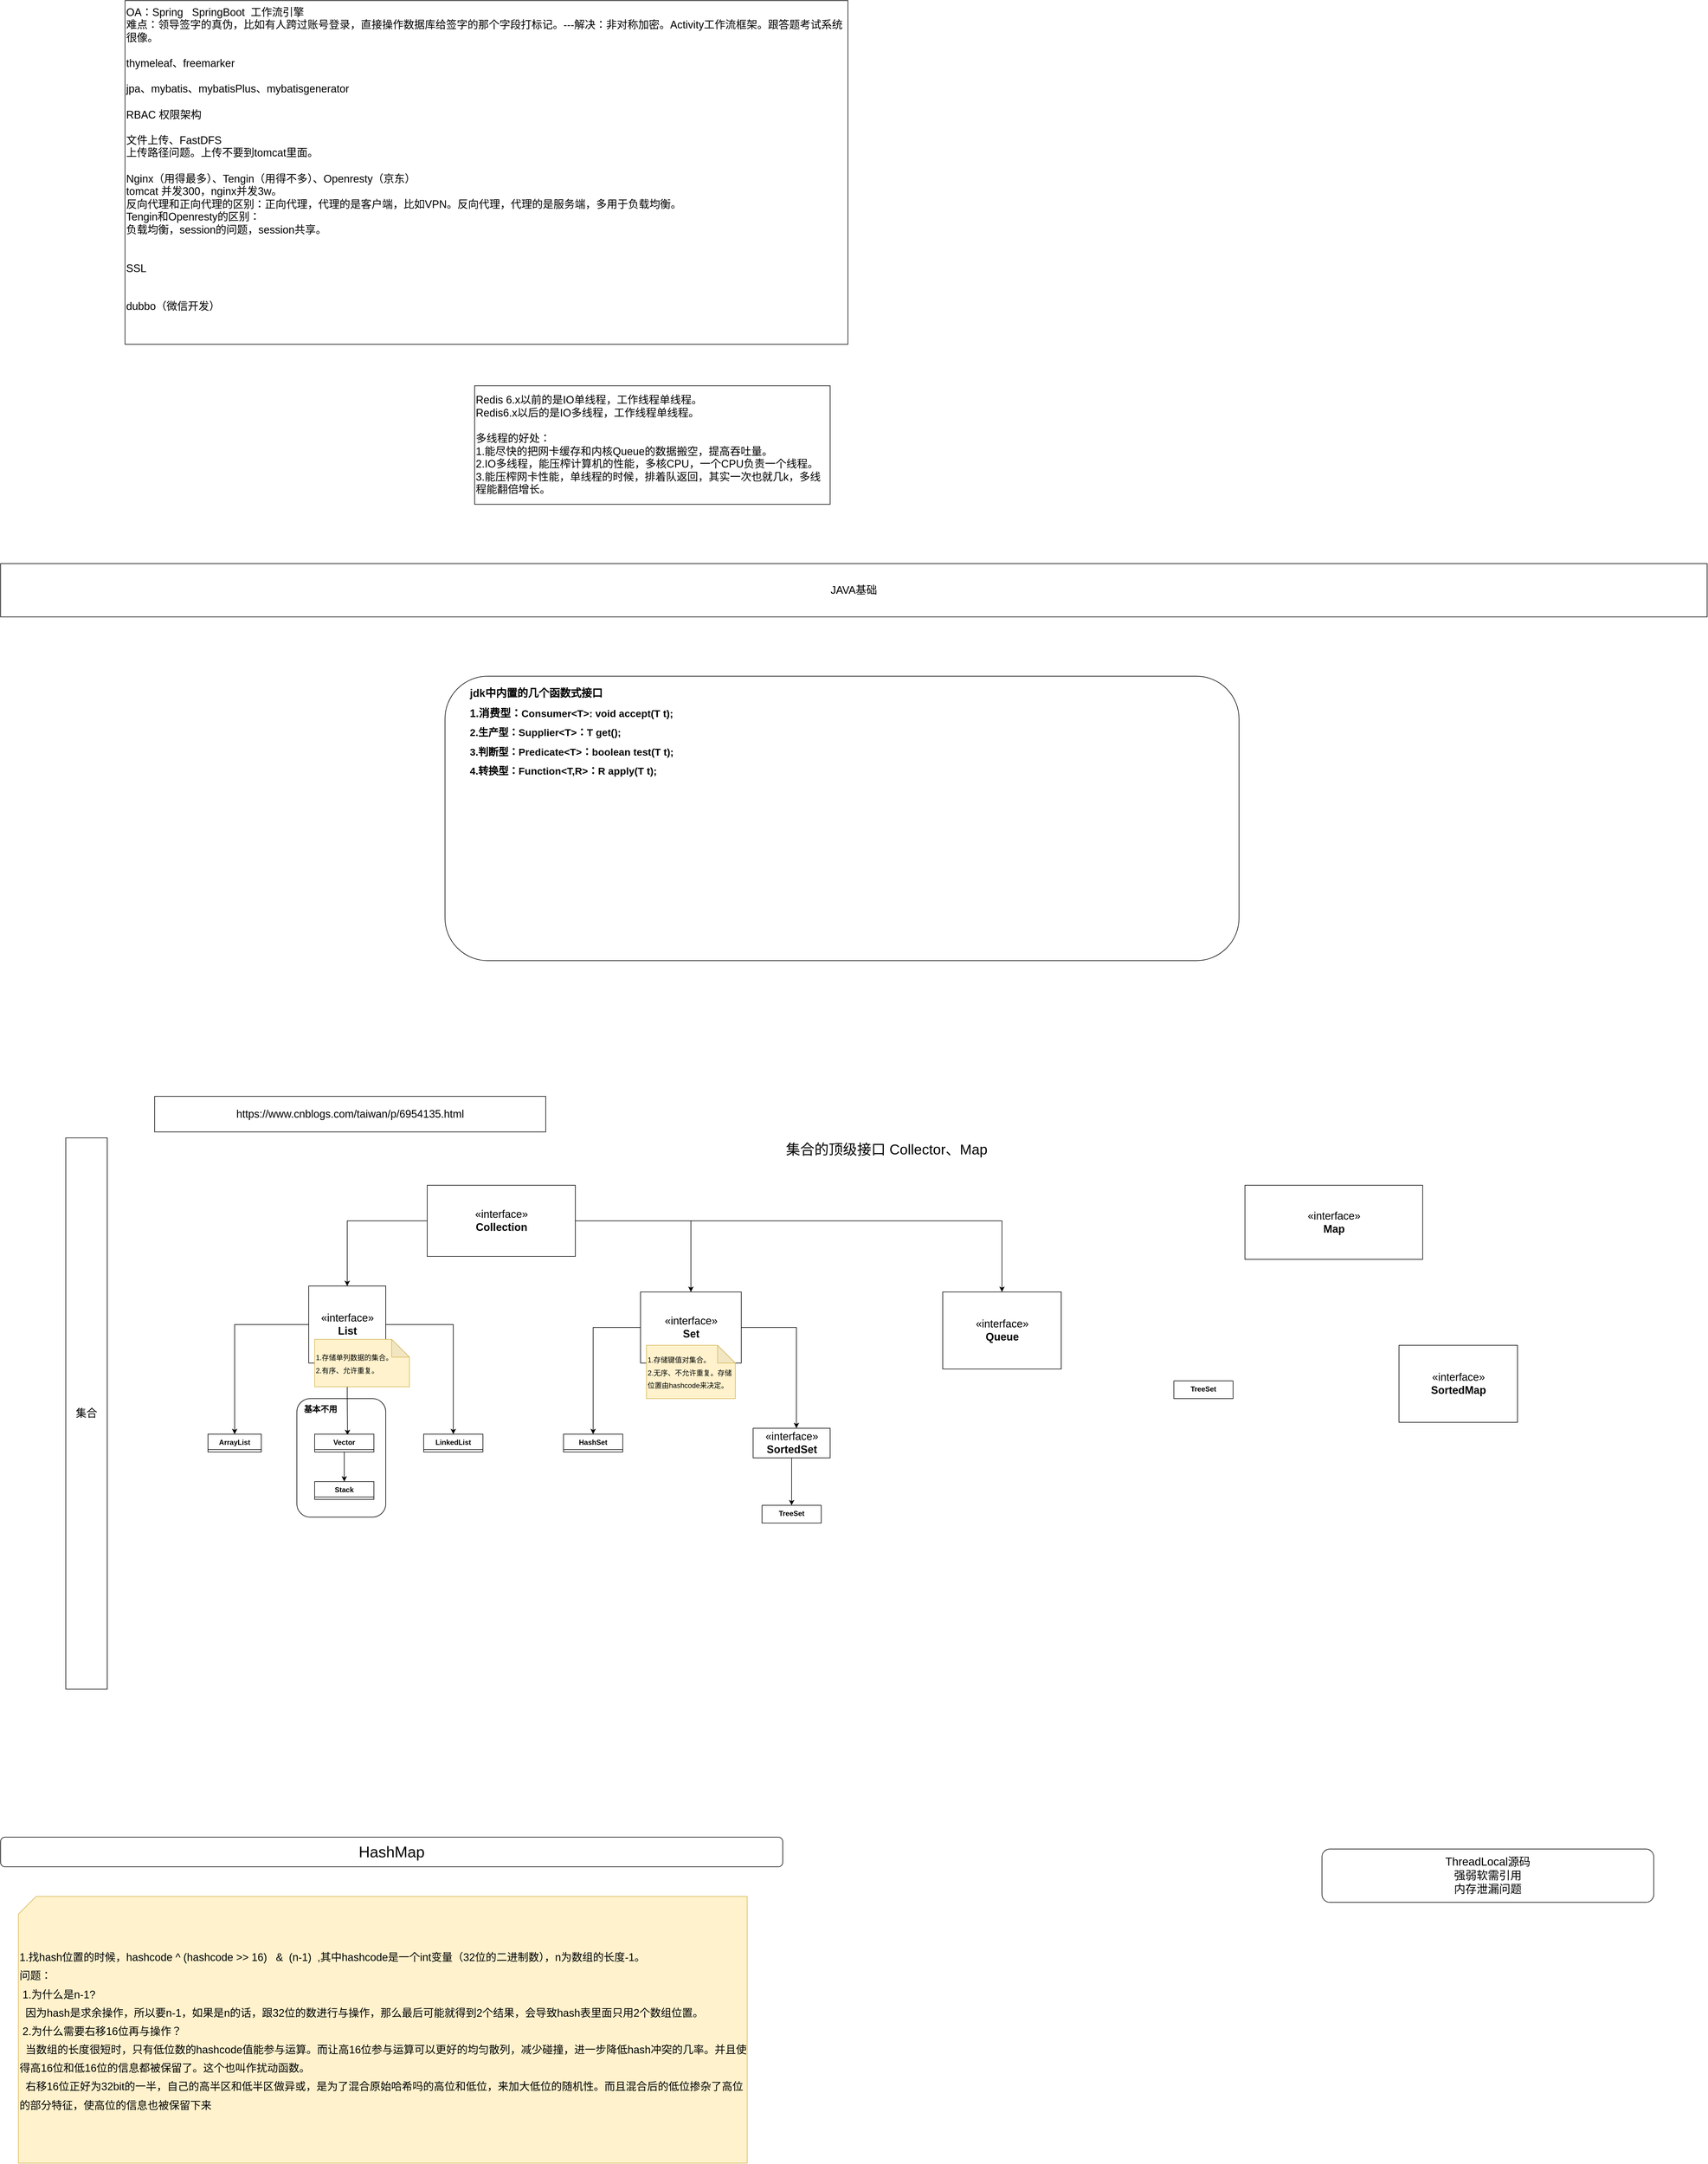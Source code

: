 <mxfile version="21.7.2" type="github">
  <diagram id="n1ftZFPXeWoBccRL3Ds-" name="第 1 页">
    <mxGraphModel dx="2959" dy="2337" grid="1" gridSize="10" guides="1" tooltips="1" connect="1" arrows="1" fold="1" page="1" pageScale="1" pageWidth="827" pageHeight="1169" math="0" shadow="0">
      <root>
        <mxCell id="0" />
        <mxCell id="1" parent="0" />
        <object label="&lt;blockquote style=&quot;margin: 0 0 0 40px; border: none; padding: 0px;&quot;&gt;&lt;p style=&quot;&quot;&gt;&lt;span style=&quot;background-color: initial; font-size: 18px;&quot;&gt;&lt;b&gt;jdk中内置的几个函数式接口&lt;/b&gt;&lt;/span&gt;&lt;/p&gt;&lt;p style=&quot;&quot;&gt;&lt;span style=&quot;background-color: initial; font-size: 18px;&quot;&gt;&lt;b&gt;1.消费型：&lt;/b&gt;&lt;/span&gt;&lt;b&gt;&lt;font style=&quot;font-size: 17px;&quot;&gt;Consumer&amp;lt;T&amp;gt;: void accept(T t);&lt;/font&gt;&lt;/b&gt;&lt;/p&gt;&lt;p style=&quot;&quot;&gt;&lt;b&gt;&lt;font style=&quot;font-size: 17px;&quot;&gt;2.生产型：Supplier&amp;lt;T&amp;gt;：T get();&lt;/font&gt;&lt;/b&gt;&lt;/p&gt;&lt;p style=&quot;&quot;&gt;&lt;b&gt;&lt;font style=&quot;font-size: 17px;&quot;&gt;3.判断型：Predicate&amp;lt;T&amp;gt;：boolean test(T t);&lt;/font&gt;&lt;/b&gt;&lt;/p&gt;&lt;p style=&quot;&quot;&gt;&lt;b&gt;&lt;font style=&quot;font-size: 17px;&quot;&gt;4.转换型：Function&amp;lt;T,R&amp;gt;：R apply(T t);&lt;/font&gt;&lt;/b&gt;&lt;/p&gt;&lt;/blockquote&gt;" id="dE8tGidKXlard7vzW_5X-1">
          <mxCell style="rounded=1;whiteSpace=wrap;html=1;align=left;verticalAlign=top;" parent="1" vertex="1">
            <mxGeometry x="490" y="460" width="1340" height="480" as="geometry" />
          </mxCell>
        </object>
        <mxCell id="vPuZBKZ0nRlixl8lQZM2-37" value="" style="rounded=1;whiteSpace=wrap;html=1;fontSize=24;" parent="1" vertex="1">
          <mxGeometry x="240" y="1679" width="150" height="200" as="geometry" />
        </mxCell>
        <mxCell id="UYtDyfvaQPsocZmwA6KJ-1" value="&lt;font style=&quot;font-size: 18px;&quot;&gt;OA：Spring&amp;nbsp; &amp;nbsp;SpringBoot&amp;nbsp; 工作流引擎&lt;br&gt;难点：领导签字的真伪，比如有人跨过账号登录，直接操作数据库给签字的那个字段打标记。---解决：非对称加密。Activity工作流框架。跟答题考试系统很像。&lt;br&gt;&lt;br&gt;thymeleaf、freemarker&lt;br&gt;&lt;br&gt;jpa、mybatis、mybatisPlus、mybatisgenerator&lt;br&gt;&lt;br&gt;RBAC 权限架构&lt;br&gt;&lt;br&gt;文件上传、FastDFS&lt;br&gt;上传路径问题。上传不要到tomcat里面。&lt;br&gt;&lt;br&gt;Nginx（用得最多）、Tengin（用得不多）、Openresty（京东）&lt;br&gt;tomcat 并发300，nginx并发3w。&lt;br&gt;反向代理和正向代理的区别：正向代理，代理的是客户端，比如VPN。反向代理，代理的是服务端，多用于负载均衡。&lt;br&gt;Tengin和Openresty的区别：&lt;br&gt;负载均衡，session的问题，session共享。&lt;br&gt;&lt;br&gt;&lt;br&gt;SSL&lt;br&gt;&lt;br&gt;&lt;br&gt;dubbo（微信开发）&lt;br&gt;&lt;br&gt;&lt;br&gt;&lt;/font&gt;" style="rounded=0;whiteSpace=wrap;html=1;align=left;" parent="1" vertex="1">
          <mxGeometry x="-50" y="-680" width="1220" height="580" as="geometry" />
        </mxCell>
        <mxCell id="UYtDyfvaQPsocZmwA6KJ-3" value="JAVA基础" style="rounded=0;whiteSpace=wrap;html=1;fontSize=18;" parent="1" vertex="1">
          <mxGeometry x="-260" y="270" width="2880" height="90" as="geometry" />
        </mxCell>
        <mxCell id="UYtDyfvaQPsocZmwA6KJ-4" value="集合" style="rounded=0;whiteSpace=wrap;html=1;fontSize=18;" parent="1" vertex="1">
          <mxGeometry x="-150" y="1239" width="70" height="930" as="geometry" />
        </mxCell>
        <mxCell id="UYtDyfvaQPsocZmwA6KJ-11" style="edgeStyle=orthogonalEdgeStyle;rounded=0;orthogonalLoop=1;jettySize=auto;html=1;fontSize=18;" parent="1" source="UYtDyfvaQPsocZmwA6KJ-6" target="UYtDyfvaQPsocZmwA6KJ-9" edge="1">
          <mxGeometry relative="1" as="geometry" />
        </mxCell>
        <mxCell id="UYtDyfvaQPsocZmwA6KJ-13" style="edgeStyle=orthogonalEdgeStyle;rounded=0;orthogonalLoop=1;jettySize=auto;html=1;fontSize=18;" parent="1" source="UYtDyfvaQPsocZmwA6KJ-6" target="UYtDyfvaQPsocZmwA6KJ-8" edge="1">
          <mxGeometry relative="1" as="geometry" />
        </mxCell>
        <mxCell id="vPuZBKZ0nRlixl8lQZM2-48" style="edgeStyle=orthogonalEdgeStyle;rounded=0;orthogonalLoop=1;jettySize=auto;html=1;fontSize=14;" parent="1" source="UYtDyfvaQPsocZmwA6KJ-6" target="vPuZBKZ0nRlixl8lQZM2-21" edge="1">
          <mxGeometry relative="1" as="geometry" />
        </mxCell>
        <mxCell id="UYtDyfvaQPsocZmwA6KJ-6" value="«interface»&lt;br&gt;&lt;b&gt;Collection&lt;/b&gt;" style="html=1;fontSize=18;" parent="1" vertex="1">
          <mxGeometry x="460" y="1319" width="250" height="120" as="geometry" />
        </mxCell>
        <mxCell id="UYtDyfvaQPsocZmwA6KJ-7" value="«interface»&lt;br&gt;&lt;b&gt;Map&lt;/b&gt;" style="html=1;fontSize=18;" parent="1" vertex="1">
          <mxGeometry x="1840" y="1319" width="300" height="125" as="geometry" />
        </mxCell>
        <mxCell id="vPuZBKZ0nRlixl8lQZM2-33" style="edgeStyle=orthogonalEdgeStyle;rounded=0;orthogonalLoop=1;jettySize=auto;html=1;entryX=0.5;entryY=0;entryDx=0;entryDy=0;fontSize=24;" parent="1" source="UYtDyfvaQPsocZmwA6KJ-8" target="vPuZBKZ0nRlixl8lQZM2-8" edge="1">
          <mxGeometry relative="1" as="geometry" />
        </mxCell>
        <mxCell id="vPuZBKZ0nRlixl8lQZM2-34" style="edgeStyle=orthogonalEdgeStyle;rounded=0;orthogonalLoop=1;jettySize=auto;html=1;entryX=0.555;entryY=0.05;entryDx=0;entryDy=0;entryPerimeter=0;fontSize=24;" parent="1" source="UYtDyfvaQPsocZmwA6KJ-8" target="vPuZBKZ0nRlixl8lQZM2-24" edge="1">
          <mxGeometry relative="1" as="geometry" />
        </mxCell>
        <mxCell id="vPuZBKZ0nRlixl8lQZM2-35" style="edgeStyle=orthogonalEdgeStyle;rounded=0;orthogonalLoop=1;jettySize=auto;html=1;fontSize=24;" parent="1" source="UYtDyfvaQPsocZmwA6KJ-8" target="vPuZBKZ0nRlixl8lQZM2-12" edge="1">
          <mxGeometry relative="1" as="geometry" />
        </mxCell>
        <mxCell id="UYtDyfvaQPsocZmwA6KJ-8" value="«interface»&lt;br&gt;&lt;b&gt;List&lt;/b&gt;" style="html=1;fontSize=18;" parent="1" vertex="1">
          <mxGeometry x="260" y="1489" width="130" height="130" as="geometry" />
        </mxCell>
        <mxCell id="vPuZBKZ0nRlixl8lQZM2-43" style="edgeStyle=orthogonalEdgeStyle;rounded=0;orthogonalLoop=1;jettySize=auto;html=1;fontSize=14;" parent="1" source="UYtDyfvaQPsocZmwA6KJ-9" target="vPuZBKZ0nRlixl8lQZM2-16" edge="1">
          <mxGeometry relative="1" as="geometry" />
        </mxCell>
        <mxCell id="vPuZBKZ0nRlixl8lQZM2-46" style="edgeStyle=orthogonalEdgeStyle;rounded=0;orthogonalLoop=1;jettySize=auto;html=1;entryX=0.562;entryY=-0.003;entryDx=0;entryDy=0;entryPerimeter=0;fontSize=14;" parent="1" source="UYtDyfvaQPsocZmwA6KJ-9" target="vPuZBKZ0nRlixl8lQZM2-20" edge="1">
          <mxGeometry relative="1" as="geometry" />
        </mxCell>
        <mxCell id="UYtDyfvaQPsocZmwA6KJ-9" value="«interface»&lt;br&gt;&lt;b&gt;Set&lt;/b&gt;" style="html=1;fontSize=18;" parent="1" vertex="1">
          <mxGeometry x="820" y="1499" width="170" height="120" as="geometry" />
        </mxCell>
        <mxCell id="UYtDyfvaQPsocZmwA6KJ-14" value="&lt;font style=&quot;font-size: 12px;&quot;&gt;1.存储单列数据的集合。&lt;br&gt;2.有序、允许重复。&lt;br&gt;&lt;/font&gt;" style="shape=note;whiteSpace=wrap;html=1;backgroundOutline=1;darkOpacity=0.05;fontSize=18;align=left;fillColor=#fff2cc;strokeColor=#d6b656;" parent="1" vertex="1">
          <mxGeometry x="270" y="1579" width="160" height="80" as="geometry" />
        </mxCell>
        <mxCell id="UYtDyfvaQPsocZmwA6KJ-15" value="https://www.cnblogs.com/taiwan/p/6954135.html" style="rounded=0;whiteSpace=wrap;html=1;fontSize=18;" parent="1" vertex="1">
          <mxGeometry y="1169" width="660" height="60" as="geometry" />
        </mxCell>
        <mxCell id="vPuZBKZ0nRlixl8lQZM2-1" value="&lt;font style=&quot;font-size: 18px;&quot;&gt;Redis 6.x以前的是IO单线程，工作线程单线程。&lt;br&gt;Redis6.x以后的是IO多线程，工作线程单线程。&lt;br&gt;&lt;br&gt;多线程的好处：&lt;br&gt;1.能尽快的把网卡缓存和内核Queue的数据搬空，提高吞吐量。&lt;br&gt;2.IO多线程，能压榨计算机的性能，多核CPU，一个CPU负责一个线程。&lt;br&gt;3.能压榨网卡性能，单线程的时候，排着队返回，其实一次也就几k，多线程能翻倍增长。&lt;/font&gt;" style="rounded=0;whiteSpace=wrap;html=1;align=left;" parent="1" vertex="1">
          <mxGeometry x="540" y="-30" width="600" height="200" as="geometry" />
        </mxCell>
        <mxCell id="vPuZBKZ0nRlixl8lQZM2-2" value="&lt;font style=&quot;font-size: 12px;&quot;&gt;1.存储键值对集合。&lt;br&gt;2.无序、不允许重复。存储位置由hashcode来决定。&lt;br&gt;&lt;/font&gt;" style="shape=note;whiteSpace=wrap;html=1;backgroundOutline=1;darkOpacity=0.05;fontSize=18;align=left;fillColor=#fff2cc;strokeColor=#d6b656;" parent="1" vertex="1">
          <mxGeometry x="830" y="1589" width="150" height="90" as="geometry" />
        </mxCell>
        <mxCell id="vPuZBKZ0nRlixl8lQZM2-8" value="ArrayList" style="swimlane;fontStyle=1;align=center;verticalAlign=top;childLayout=stackLayout;horizontal=1;startSize=26;horizontalStack=0;resizeParent=1;resizeParentMax=0;resizeLast=0;collapsible=1;marginBottom=0;fontSize=12;" parent="1" vertex="1" collapsed="1">
          <mxGeometry x="90" y="1739" width="90" height="30" as="geometry">
            <mxRectangle x="-30" y="940" width="160" height="86" as="alternateBounds" />
          </mxGeometry>
        </mxCell>
        <mxCell id="vPuZBKZ0nRlixl8lQZM2-9" value="+ field: type" style="text;strokeColor=none;fillColor=none;align=left;verticalAlign=top;spacingLeft=4;spacingRight=4;overflow=hidden;rotatable=0;points=[[0,0.5],[1,0.5]];portConstraint=eastwest;fontSize=12;" parent="vPuZBKZ0nRlixl8lQZM2-8" vertex="1">
          <mxGeometry y="26" width="160" height="26" as="geometry" />
        </mxCell>
        <mxCell id="vPuZBKZ0nRlixl8lQZM2-10" value="" style="line;strokeWidth=1;fillColor=none;align=left;verticalAlign=middle;spacingTop=-1;spacingLeft=3;spacingRight=3;rotatable=0;labelPosition=right;points=[];portConstraint=eastwest;strokeColor=inherit;fontSize=12;" parent="vPuZBKZ0nRlixl8lQZM2-8" vertex="1">
          <mxGeometry y="52" width="160" height="8" as="geometry" />
        </mxCell>
        <mxCell id="vPuZBKZ0nRlixl8lQZM2-11" value="+ method(type): type" style="text;strokeColor=none;fillColor=none;align=left;verticalAlign=top;spacingLeft=4;spacingRight=4;overflow=hidden;rotatable=0;points=[[0,0.5],[1,0.5]];portConstraint=eastwest;fontSize=12;" parent="vPuZBKZ0nRlixl8lQZM2-8" vertex="1">
          <mxGeometry y="60" width="160" height="26" as="geometry" />
        </mxCell>
        <mxCell id="vPuZBKZ0nRlixl8lQZM2-12" value="LinkedList" style="swimlane;fontStyle=1;align=center;verticalAlign=top;childLayout=stackLayout;horizontal=1;startSize=26;horizontalStack=0;resizeParent=1;resizeParentMax=0;resizeLast=0;collapsible=1;marginBottom=0;fontSize=12;" parent="1" vertex="1" collapsed="1">
          <mxGeometry x="454" y="1739" width="100" height="30" as="geometry">
            <mxRectangle x="270" y="990" width="160" height="86" as="alternateBounds" />
          </mxGeometry>
        </mxCell>
        <mxCell id="vPuZBKZ0nRlixl8lQZM2-13" value="+ field: type" style="text;strokeColor=none;fillColor=none;align=left;verticalAlign=top;spacingLeft=4;spacingRight=4;overflow=hidden;rotatable=0;points=[[0,0.5],[1,0.5]];portConstraint=eastwest;fontSize=12;" parent="vPuZBKZ0nRlixl8lQZM2-12" vertex="1">
          <mxGeometry y="26" width="160" height="26" as="geometry" />
        </mxCell>
        <mxCell id="vPuZBKZ0nRlixl8lQZM2-14" value="" style="line;strokeWidth=1;fillColor=none;align=left;verticalAlign=middle;spacingTop=-1;spacingLeft=3;spacingRight=3;rotatable=0;labelPosition=right;points=[];portConstraint=eastwest;strokeColor=inherit;fontSize=12;" parent="vPuZBKZ0nRlixl8lQZM2-12" vertex="1">
          <mxGeometry y="52" width="160" height="8" as="geometry" />
        </mxCell>
        <mxCell id="vPuZBKZ0nRlixl8lQZM2-15" value="+ method(type): type" style="text;strokeColor=none;fillColor=none;align=left;verticalAlign=top;spacingLeft=4;spacingRight=4;overflow=hidden;rotatable=0;points=[[0,0.5],[1,0.5]];portConstraint=eastwest;fontSize=12;" parent="vPuZBKZ0nRlixl8lQZM2-12" vertex="1">
          <mxGeometry y="60" width="160" height="26" as="geometry" />
        </mxCell>
        <mxCell id="vPuZBKZ0nRlixl8lQZM2-16" value="HashSet" style="swimlane;fontStyle=1;align=center;verticalAlign=top;childLayout=stackLayout;horizontal=1;startSize=26;horizontalStack=0;resizeParent=1;resizeParentMax=0;resizeLast=0;collapsible=1;marginBottom=0;fontSize=12;" parent="1" vertex="1" collapsed="1">
          <mxGeometry x="690" y="1739" width="100" height="30" as="geometry">
            <mxRectangle x="254" y="950" width="160" height="86" as="alternateBounds" />
          </mxGeometry>
        </mxCell>
        <mxCell id="vPuZBKZ0nRlixl8lQZM2-17" value="+ field: type" style="text;strokeColor=none;fillColor=none;align=left;verticalAlign=top;spacingLeft=4;spacingRight=4;overflow=hidden;rotatable=0;points=[[0,0.5],[1,0.5]];portConstraint=eastwest;fontSize=12;" parent="vPuZBKZ0nRlixl8lQZM2-16" vertex="1">
          <mxGeometry y="26" width="160" height="26" as="geometry" />
        </mxCell>
        <mxCell id="vPuZBKZ0nRlixl8lQZM2-18" value="" style="line;strokeWidth=1;fillColor=none;align=left;verticalAlign=middle;spacingTop=-1;spacingLeft=3;spacingRight=3;rotatable=0;labelPosition=right;points=[];portConstraint=eastwest;strokeColor=inherit;fontSize=12;" parent="vPuZBKZ0nRlixl8lQZM2-16" vertex="1">
          <mxGeometry y="52" width="160" height="8" as="geometry" />
        </mxCell>
        <mxCell id="vPuZBKZ0nRlixl8lQZM2-19" value="+ method(type): type" style="text;strokeColor=none;fillColor=none;align=left;verticalAlign=top;spacingLeft=4;spacingRight=4;overflow=hidden;rotatable=0;points=[[0,0.5],[1,0.5]];portConstraint=eastwest;fontSize=12;" parent="vPuZBKZ0nRlixl8lQZM2-16" vertex="1">
          <mxGeometry y="60" width="160" height="26" as="geometry" />
        </mxCell>
        <mxCell id="vPuZBKZ0nRlixl8lQZM2-47" style="edgeStyle=orthogonalEdgeStyle;rounded=0;orthogonalLoop=1;jettySize=auto;html=1;entryX=0.5;entryY=0;entryDx=0;entryDy=0;fontSize=14;" parent="1" source="vPuZBKZ0nRlixl8lQZM2-20" target="vPuZBKZ0nRlixl8lQZM2-39" edge="1">
          <mxGeometry relative="1" as="geometry" />
        </mxCell>
        <mxCell id="vPuZBKZ0nRlixl8lQZM2-20" value="«interface»&lt;br&gt;&lt;b&gt;SortedSet&lt;/b&gt;" style="html=1;fontSize=18;" parent="1" vertex="1">
          <mxGeometry x="1010" y="1729" width="130" height="50" as="geometry" />
        </mxCell>
        <mxCell id="vPuZBKZ0nRlixl8lQZM2-21" value="«interface»&lt;br&gt;&lt;b&gt;Queue&lt;/b&gt;" style="html=1;fontSize=18;" parent="1" vertex="1">
          <mxGeometry x="1330" y="1499" width="200" height="130" as="geometry" />
        </mxCell>
        <mxCell id="vPuZBKZ0nRlixl8lQZM2-23" value="&lt;font style=&quot;font-size: 24px;&quot;&gt;集合的顶级接口 Collector、Map&lt;/font&gt;" style="text;html=1;align=center;verticalAlign=middle;resizable=0;points=[];autosize=1;strokeColor=none;fillColor=none;fontSize=12;" parent="1" vertex="1">
          <mxGeometry x="1055" y="1239" width="360" height="40" as="geometry" />
        </mxCell>
        <mxCell id="vPuZBKZ0nRlixl8lQZM2-32" style="edgeStyle=orthogonalEdgeStyle;rounded=0;orthogonalLoop=1;jettySize=auto;html=1;entryX=0.5;entryY=0;entryDx=0;entryDy=0;fontSize=24;" parent="1" source="vPuZBKZ0nRlixl8lQZM2-24" target="vPuZBKZ0nRlixl8lQZM2-28" edge="1">
          <mxGeometry relative="1" as="geometry" />
        </mxCell>
        <mxCell id="vPuZBKZ0nRlixl8lQZM2-24" value="Vector" style="swimlane;fontStyle=1;align=center;verticalAlign=top;childLayout=stackLayout;horizontal=1;startSize=26;horizontalStack=0;resizeParent=1;resizeParentMax=0;resizeLast=0;collapsible=1;marginBottom=0;fontSize=12;" parent="1" vertex="1" collapsed="1">
          <mxGeometry x="270" y="1739" width="100" height="30" as="geometry">
            <mxRectangle x="130" y="990" width="160" height="86" as="alternateBounds" />
          </mxGeometry>
        </mxCell>
        <mxCell id="vPuZBKZ0nRlixl8lQZM2-25" value="+ field: type" style="text;strokeColor=none;fillColor=none;align=left;verticalAlign=top;spacingLeft=4;spacingRight=4;overflow=hidden;rotatable=0;points=[[0,0.5],[1,0.5]];portConstraint=eastwest;fontSize=12;" parent="vPuZBKZ0nRlixl8lQZM2-24" vertex="1">
          <mxGeometry y="26" width="160" height="26" as="geometry" />
        </mxCell>
        <mxCell id="vPuZBKZ0nRlixl8lQZM2-26" value="" style="line;strokeWidth=1;fillColor=none;align=left;verticalAlign=middle;spacingTop=-1;spacingLeft=3;spacingRight=3;rotatable=0;labelPosition=right;points=[];portConstraint=eastwest;strokeColor=inherit;fontSize=12;" parent="vPuZBKZ0nRlixl8lQZM2-24" vertex="1">
          <mxGeometry y="52" width="160" height="8" as="geometry" />
        </mxCell>
        <mxCell id="vPuZBKZ0nRlixl8lQZM2-27" value="+ method(type): type" style="text;strokeColor=none;fillColor=none;align=left;verticalAlign=top;spacingLeft=4;spacingRight=4;overflow=hidden;rotatable=0;points=[[0,0.5],[1,0.5]];portConstraint=eastwest;fontSize=12;" parent="vPuZBKZ0nRlixl8lQZM2-24" vertex="1">
          <mxGeometry y="60" width="160" height="26" as="geometry" />
        </mxCell>
        <mxCell id="vPuZBKZ0nRlixl8lQZM2-28" value="Stack&#xa;" style="swimlane;fontStyle=1;align=center;verticalAlign=top;childLayout=stackLayout;horizontal=1;startSize=26;horizontalStack=0;resizeParent=1;resizeParentMax=0;resizeLast=0;collapsible=1;marginBottom=0;fontSize=12;" parent="1" vertex="1" collapsed="1">
          <mxGeometry x="270" y="1819" width="100" height="30" as="geometry">
            <mxRectangle x="254" y="950" width="160" height="86" as="alternateBounds" />
          </mxGeometry>
        </mxCell>
        <mxCell id="vPuZBKZ0nRlixl8lQZM2-29" value="+ field: type" style="text;strokeColor=none;fillColor=none;align=left;verticalAlign=top;spacingLeft=4;spacingRight=4;overflow=hidden;rotatable=0;points=[[0,0.5],[1,0.5]];portConstraint=eastwest;fontSize=12;" parent="vPuZBKZ0nRlixl8lQZM2-28" vertex="1">
          <mxGeometry y="26" width="160" height="26" as="geometry" />
        </mxCell>
        <mxCell id="vPuZBKZ0nRlixl8lQZM2-30" value="" style="line;strokeWidth=1;fillColor=none;align=left;verticalAlign=middle;spacingTop=-1;spacingLeft=3;spacingRight=3;rotatable=0;labelPosition=right;points=[];portConstraint=eastwest;strokeColor=inherit;fontSize=12;" parent="vPuZBKZ0nRlixl8lQZM2-28" vertex="1">
          <mxGeometry y="52" width="160" height="8" as="geometry" />
        </mxCell>
        <mxCell id="vPuZBKZ0nRlixl8lQZM2-31" value="+ method(type): type" style="text;strokeColor=none;fillColor=none;align=left;verticalAlign=top;spacingLeft=4;spacingRight=4;overflow=hidden;rotatable=0;points=[[0,0.5],[1,0.5]];portConstraint=eastwest;fontSize=12;" parent="vPuZBKZ0nRlixl8lQZM2-28" vertex="1">
          <mxGeometry y="60" width="160" height="26" as="geometry" />
        </mxCell>
        <mxCell id="vPuZBKZ0nRlixl8lQZM2-38" value="&lt;font style=&quot;font-size: 14px;&quot;&gt;&lt;b&gt;基本不用&lt;/b&gt;&lt;/font&gt;" style="text;html=1;strokeColor=none;fillColor=none;align=center;verticalAlign=middle;whiteSpace=wrap;rounded=0;fontSize=24;" parent="1" vertex="1">
          <mxGeometry x="250" y="1679" width="60" height="30" as="geometry" />
        </mxCell>
        <mxCell id="vPuZBKZ0nRlixl8lQZM2-39" value="TreeSet" style="swimlane;fontStyle=1;align=center;verticalAlign=top;childLayout=stackLayout;horizontal=1;startSize=0;horizontalStack=0;resizeParent=1;resizeParentMax=0;resizeLast=0;collapsible=1;marginBottom=0;fontSize=12;" parent="1" vertex="1" collapsed="1">
          <mxGeometry x="1025" y="1859" width="100" height="30" as="geometry">
            <mxRectangle x="254" y="950" width="160" height="86" as="alternateBounds" />
          </mxGeometry>
        </mxCell>
        <mxCell id="vPuZBKZ0nRlixl8lQZM2-40" value="+ field: type" style="text;strokeColor=none;fillColor=none;align=left;verticalAlign=top;spacingLeft=4;spacingRight=4;overflow=hidden;rotatable=0;points=[[0,0.5],[1,0.5]];portConstraint=eastwest;fontSize=12;" parent="vPuZBKZ0nRlixl8lQZM2-39" vertex="1">
          <mxGeometry y="26" width="160" height="26" as="geometry" />
        </mxCell>
        <mxCell id="vPuZBKZ0nRlixl8lQZM2-41" value="" style="line;strokeWidth=1;fillColor=none;align=left;verticalAlign=middle;spacingTop=-1;spacingLeft=3;spacingRight=3;rotatable=0;labelPosition=right;points=[];portConstraint=eastwest;strokeColor=inherit;fontSize=12;" parent="vPuZBKZ0nRlixl8lQZM2-39" vertex="1">
          <mxGeometry y="52" width="160" height="8" as="geometry" />
        </mxCell>
        <mxCell id="vPuZBKZ0nRlixl8lQZM2-42" value="+ method(type): type" style="text;strokeColor=none;fillColor=none;align=left;verticalAlign=top;spacingLeft=4;spacingRight=4;overflow=hidden;rotatable=0;points=[[0,0.5],[1,0.5]];portConstraint=eastwest;fontSize=12;" parent="vPuZBKZ0nRlixl8lQZM2-39" vertex="1">
          <mxGeometry y="60" width="160" height="26" as="geometry" />
        </mxCell>
        <mxCell id="vPuZBKZ0nRlixl8lQZM2-49" value="«interface»&lt;br&gt;&lt;b&gt;SortedMap&lt;/b&gt;" style="html=1;fontSize=18;" parent="1" vertex="1">
          <mxGeometry x="2100" y="1589" width="200" height="130" as="geometry" />
        </mxCell>
        <mxCell id="vPuZBKZ0nRlixl8lQZM2-50" value="TreeSet" style="swimlane;fontStyle=1;align=center;verticalAlign=top;childLayout=stackLayout;horizontal=1;startSize=0;horizontalStack=0;resizeParent=1;resizeParentMax=0;resizeLast=0;collapsible=1;marginBottom=0;fontSize=12;" parent="1" vertex="1" collapsed="1">
          <mxGeometry x="1720" y="1649" width="100" height="30" as="geometry">
            <mxRectangle x="254" y="950" width="160" height="86" as="alternateBounds" />
          </mxGeometry>
        </mxCell>
        <mxCell id="vPuZBKZ0nRlixl8lQZM2-51" value="+ field: type" style="text;strokeColor=none;fillColor=none;align=left;verticalAlign=top;spacingLeft=4;spacingRight=4;overflow=hidden;rotatable=0;points=[[0,0.5],[1,0.5]];portConstraint=eastwest;fontSize=12;" parent="vPuZBKZ0nRlixl8lQZM2-50" vertex="1">
          <mxGeometry y="26" width="160" height="26" as="geometry" />
        </mxCell>
        <mxCell id="vPuZBKZ0nRlixl8lQZM2-52" value="" style="line;strokeWidth=1;fillColor=none;align=left;verticalAlign=middle;spacingTop=-1;spacingLeft=3;spacingRight=3;rotatable=0;labelPosition=right;points=[];portConstraint=eastwest;strokeColor=inherit;fontSize=12;" parent="vPuZBKZ0nRlixl8lQZM2-50" vertex="1">
          <mxGeometry y="52" width="160" height="8" as="geometry" />
        </mxCell>
        <mxCell id="vPuZBKZ0nRlixl8lQZM2-53" value="+ method(type): type" style="text;strokeColor=none;fillColor=none;align=left;verticalAlign=top;spacingLeft=4;spacingRight=4;overflow=hidden;rotatable=0;points=[[0,0.5],[1,0.5]];portConstraint=eastwest;fontSize=12;" parent="vPuZBKZ0nRlixl8lQZM2-50" vertex="1">
          <mxGeometry y="60" width="160" height="26" as="geometry" />
        </mxCell>
        <mxCell id="SX70cxbbN6tKfyIai92h-1" value="&lt;font style=&quot;font-size: 26px;&quot;&gt;HashMap&lt;/font&gt;" style="rounded=1;whiteSpace=wrap;html=1;" parent="1" vertex="1">
          <mxGeometry x="-260" y="2419" width="1320" height="50" as="geometry" />
        </mxCell>
        <mxCell id="SX70cxbbN6tKfyIai92h-3" value="&lt;font style=&quot;font-size: 18px;&quot;&gt;1.找hash位置的时候，hashcode ^ (hashcode &amp;gt;&amp;gt; 16)&amp;nbsp; &amp;nbsp;&amp;amp;&amp;nbsp; (n-1)&amp;nbsp; ,其中hashcode是一个int变量（32位的二进制数），n为数组的长度-1。&lt;br&gt;问题：&lt;br&gt;  &lt;span style=&quot;white-space: pre;&quot;&gt; &lt;/span&gt;1.为什么是n-1?&lt;br&gt;    &lt;span style=&quot;white-space: pre;&quot;&gt; &lt;/span&gt;&lt;span style=&quot;white-space: pre;&quot;&gt; &lt;/span&gt;因为hash是求余操作，所以要n-1，如果是n的话，跟32位的数进行与操作，那么最后可能就得到2个结果，会导致hash表里面只用2个数组位置。&lt;br&gt;  &lt;span style=&quot;white-space: pre;&quot;&gt; &lt;/span&gt;2.为什么需要右移16位再与操作？&lt;br&gt;  &lt;span style=&quot;white-space: pre;&quot;&gt; &lt;/span&gt;&lt;span style=&quot;white-space: pre;&quot;&gt; &lt;/span&gt;当数组的长度很短时，&lt;span style=&quot;box-sizing: border-box; outline: 0px; overflow-wrap: break-word;&quot;&gt;只有低位数的hashcode值能参与运算。而让高16位参与运算可以更好的均匀散列，减少碰撞，进一步降低hash冲突的几率&lt;/span&gt;。&lt;span style=&quot;box-sizing: border-box; outline: 0px; overflow-wrap: break-word;&quot;&gt;并且使得高16位和低16位的信息都被保留了。这个也叫作扰动函数。&lt;br&gt;&lt;/span&gt;&lt;span style=&quot;white-space: pre;&quot;&gt; &lt;/span&gt;&lt;span style=&quot;white-space: pre;&quot;&gt; &lt;/span&gt;右移16位正好为32bit的一半，自己的高半区和低半区做异或，是为了混合原始哈希吗的高位和低位，来加大低位的随机性。而且混合后的低位掺杂了高位的部分特征，使高位的信息也被保留下来&lt;/font&gt;" style="shape=card;whiteSpace=wrap;html=1;fontSize=26;fillColor=#fff2cc;strokeColor=#d6b656;align=left;" parent="1" vertex="1">
          <mxGeometry x="-230" y="2519" width="1230" height="450" as="geometry" />
        </mxCell>
        <mxCell id="wAd16G1q3QmwsLUsO97l-1" value="&lt;font style=&quot;font-size: 19px;&quot;&gt;ThreadLocal源码&lt;br&gt;强弱软需引用&lt;br&gt;内存泄漏问题&lt;/font&gt;" style="rounded=1;whiteSpace=wrap;html=1;" parent="1" vertex="1">
          <mxGeometry x="1970" y="2439" width="560" height="90" as="geometry" />
        </mxCell>
      </root>
    </mxGraphModel>
  </diagram>
</mxfile>
